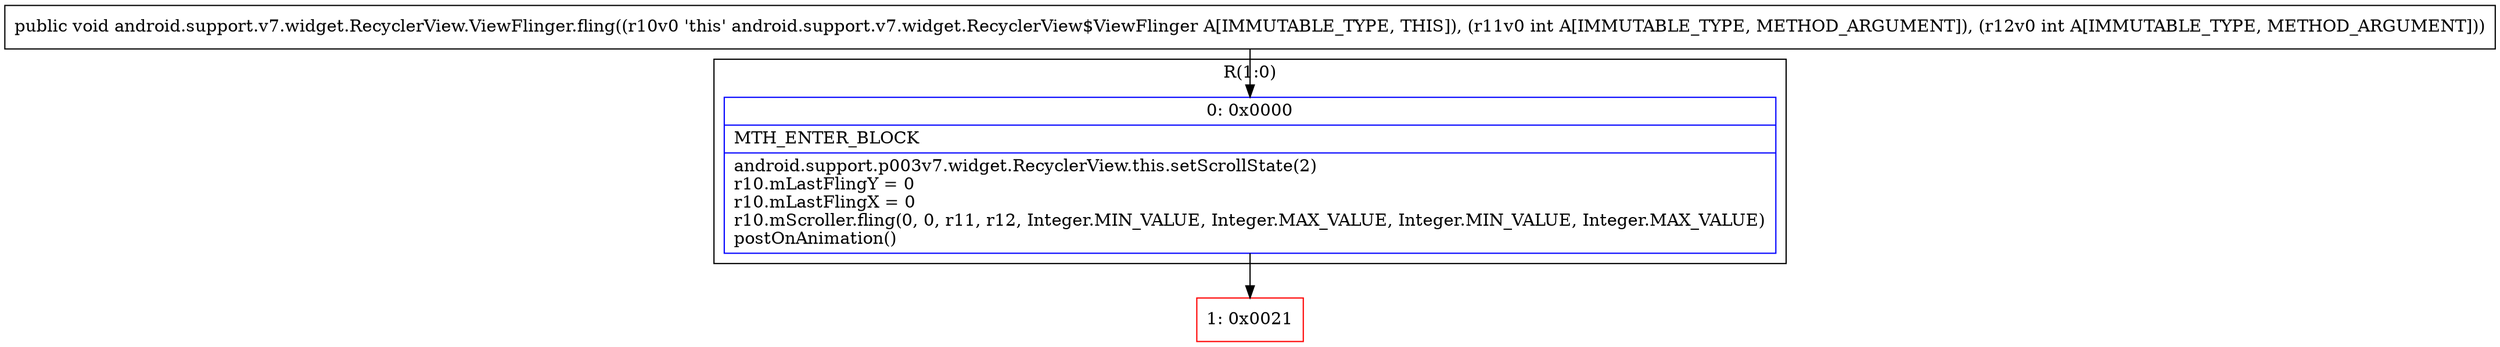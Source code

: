 digraph "CFG forandroid.support.v7.widget.RecyclerView.ViewFlinger.fling(II)V" {
subgraph cluster_Region_921261984 {
label = "R(1:0)";
node [shape=record,color=blue];
Node_0 [shape=record,label="{0\:\ 0x0000|MTH_ENTER_BLOCK\l|android.support.p003v7.widget.RecyclerView.this.setScrollState(2)\lr10.mLastFlingY = 0\lr10.mLastFlingX = 0\lr10.mScroller.fling(0, 0, r11, r12, Integer.MIN_VALUE, Integer.MAX_VALUE, Integer.MIN_VALUE, Integer.MAX_VALUE)\lpostOnAnimation()\l}"];
}
Node_1 [shape=record,color=red,label="{1\:\ 0x0021}"];
MethodNode[shape=record,label="{public void android.support.v7.widget.RecyclerView.ViewFlinger.fling((r10v0 'this' android.support.v7.widget.RecyclerView$ViewFlinger A[IMMUTABLE_TYPE, THIS]), (r11v0 int A[IMMUTABLE_TYPE, METHOD_ARGUMENT]), (r12v0 int A[IMMUTABLE_TYPE, METHOD_ARGUMENT])) }"];
MethodNode -> Node_0;
Node_0 -> Node_1;
}

